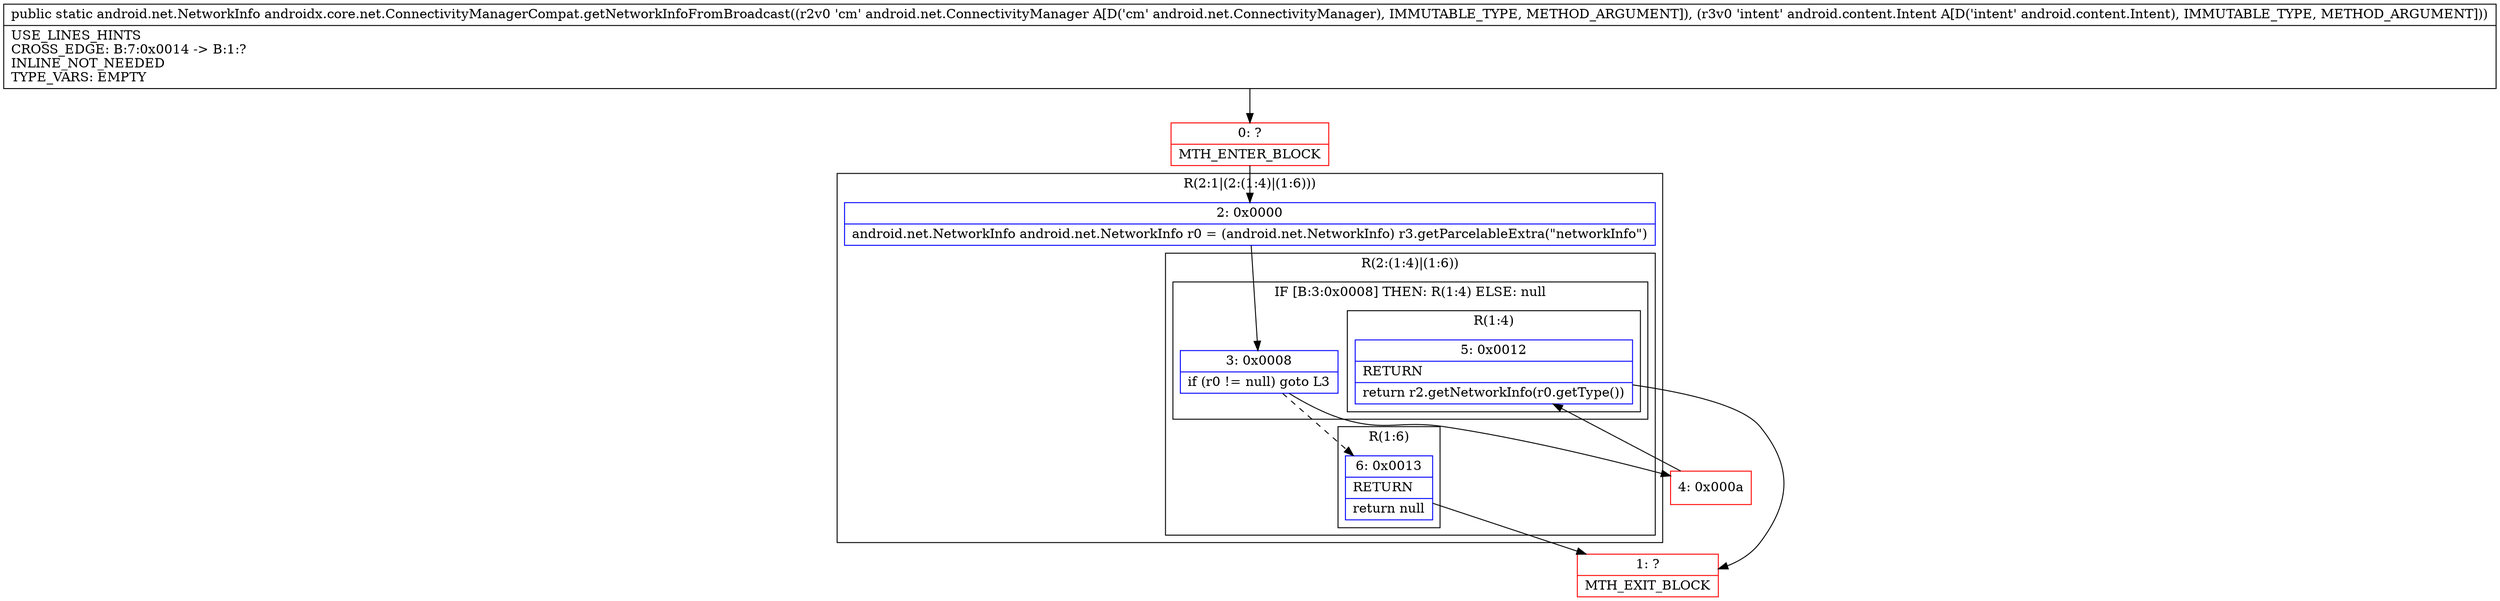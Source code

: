 digraph "CFG forandroidx.core.net.ConnectivityManagerCompat.getNetworkInfoFromBroadcast(Landroid\/net\/ConnectivityManager;Landroid\/content\/Intent;)Landroid\/net\/NetworkInfo;" {
subgraph cluster_Region_1761632549 {
label = "R(2:1|(2:(1:4)|(1:6)))";
node [shape=record,color=blue];
Node_2 [shape=record,label="{2\:\ 0x0000|android.net.NetworkInfo android.net.NetworkInfo r0 = (android.net.NetworkInfo) r3.getParcelableExtra(\"networkInfo\")\l}"];
subgraph cluster_Region_2144200321 {
label = "R(2:(1:4)|(1:6))";
node [shape=record,color=blue];
subgraph cluster_IfRegion_2106964600 {
label = "IF [B:3:0x0008] THEN: R(1:4) ELSE: null";
node [shape=record,color=blue];
Node_3 [shape=record,label="{3\:\ 0x0008|if (r0 != null) goto L3\l}"];
subgraph cluster_Region_431010732 {
label = "R(1:4)";
node [shape=record,color=blue];
Node_5 [shape=record,label="{5\:\ 0x0012|RETURN\l|return r2.getNetworkInfo(r0.getType())\l}"];
}
}
subgraph cluster_Region_1056506423 {
label = "R(1:6)";
node [shape=record,color=blue];
Node_6 [shape=record,label="{6\:\ 0x0013|RETURN\l|return null\l}"];
}
}
}
Node_0 [shape=record,color=red,label="{0\:\ ?|MTH_ENTER_BLOCK\l}"];
Node_4 [shape=record,color=red,label="{4\:\ 0x000a}"];
Node_1 [shape=record,color=red,label="{1\:\ ?|MTH_EXIT_BLOCK\l}"];
MethodNode[shape=record,label="{public static android.net.NetworkInfo androidx.core.net.ConnectivityManagerCompat.getNetworkInfoFromBroadcast((r2v0 'cm' android.net.ConnectivityManager A[D('cm' android.net.ConnectivityManager), IMMUTABLE_TYPE, METHOD_ARGUMENT]), (r3v0 'intent' android.content.Intent A[D('intent' android.content.Intent), IMMUTABLE_TYPE, METHOD_ARGUMENT]))  | USE_LINES_HINTS\lCROSS_EDGE: B:7:0x0014 \-\> B:1:?\lINLINE_NOT_NEEDED\lTYPE_VARS: EMPTY\l}"];
MethodNode -> Node_0;Node_2 -> Node_3;
Node_3 -> Node_4;
Node_3 -> Node_6[style=dashed];
Node_5 -> Node_1;
Node_6 -> Node_1;
Node_0 -> Node_2;
Node_4 -> Node_5;
}

